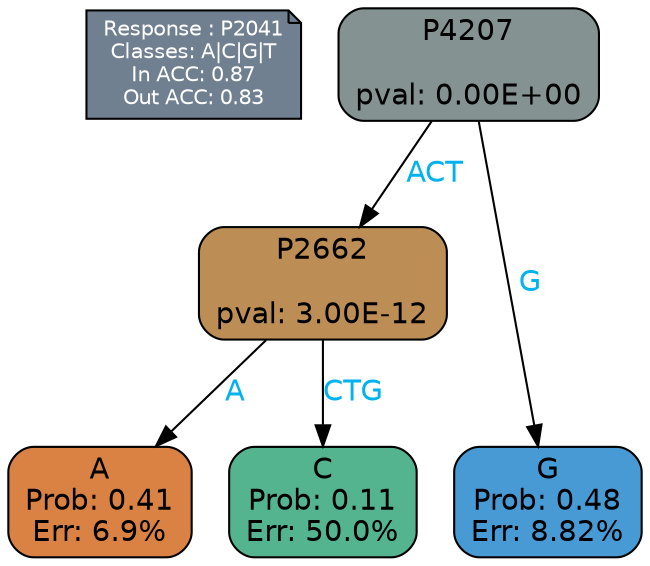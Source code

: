 digraph Tree {
node [shape=box, style="filled, rounded", color="black", fontname=helvetica] ;
graph [ranksep=equally, splines=polylines, bgcolor=transparent, dpi=600] ;
edge [fontname=helvetica] ;
LEGEND [label="Response : P2041
Classes: A|C|G|T
In ACC: 0.87
Out ACC: 0.83
",shape=note,align=left,style=filled,fillcolor="slategray",fontcolor="white",fontsize=10];1 [label="P4207

pval: 0.00E+00", fillcolor="#849392"] ;
2 [label="P2662

pval: 3.00E-12", fillcolor="#bc8d54"] ;
3 [label="A
Prob: 0.41
Err: 6.9%", fillcolor="#d98244"] ;
4 [label="C
Prob: 0.11
Err: 50.0%", fillcolor="#53b48f"] ;
5 [label="G
Prob: 0.48
Err: 8.82%", fillcolor="#489ad5"] ;
1 -> 2 [label="ACT",fontcolor=deepskyblue2] ;
1 -> 5 [label="G",fontcolor=deepskyblue2] ;
2 -> 3 [label="A",fontcolor=deepskyblue2] ;
2 -> 4 [label="CTG",fontcolor=deepskyblue2] ;
{rank = same; 3;4;5;}{rank = same; LEGEND;1;}}